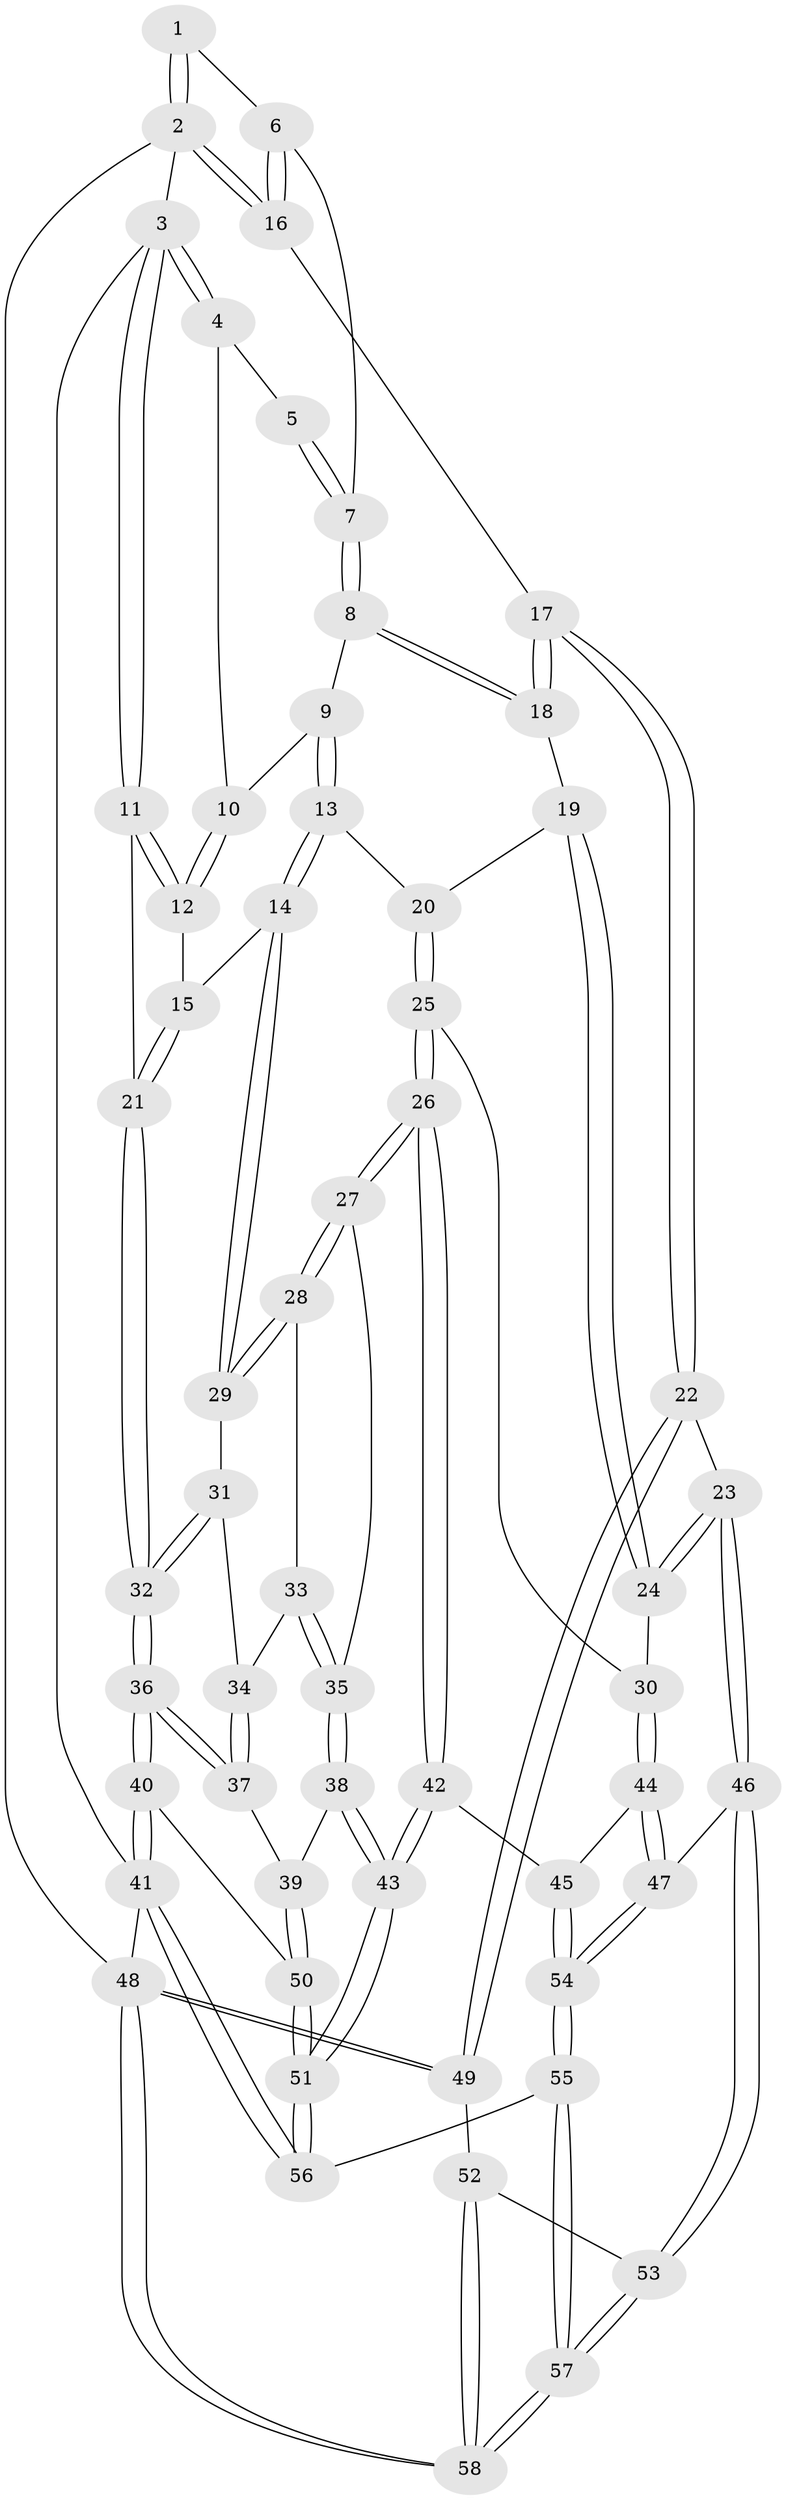 // coarse degree distribution, {3: 0.125, 9: 0.05, 4: 0.375, 5: 0.275, 6: 0.1, 7: 0.05, 2: 0.025}
// Generated by graph-tools (version 1.1) at 2025/21/03/04/25 18:21:07]
// undirected, 58 vertices, 142 edges
graph export_dot {
graph [start="1"]
  node [color=gray90,style=filled];
  1 [pos="+0.9799698407092045+0"];
  2 [pos="+1+0"];
  3 [pos="+0+0"];
  4 [pos="+0.3856415629282115+0"];
  5 [pos="+0.5473644439961515+0"];
  6 [pos="+0.7821701447263271+0.19137500746373914"];
  7 [pos="+0.7359135529587854+0.21748462446577532"];
  8 [pos="+0.7332260452015256+0.22137656832543445"];
  9 [pos="+0.41266694441293555+0.1075016101034143"];
  10 [pos="+0.3674175196234458+0.039628034628652074"];
  11 [pos="+0+0.16121207013315222"];
  12 [pos="+0.2300909367814925+0.16658999759801138"];
  13 [pos="+0.4649671836018744+0.39683693212534776"];
  14 [pos="+0.3477533139975807+0.44651240719064816"];
  15 [pos="+0.26310949611355494+0.3819800333726297"];
  16 [pos="+1+0.23851544022492754"];
  17 [pos="+1+0.5381822069518565"];
  18 [pos="+0.700131342630721+0.33661266546021235"];
  19 [pos="+0.6456879633980324+0.39087576829056153"];
  20 [pos="+0.6053674728590682+0.41555405113801147"];
  21 [pos="+0+0.3977426353035279"];
  22 [pos="+1+0.6307423005470252"];
  23 [pos="+1+0.6434277509550953"];
  24 [pos="+0.8670544226086029+0.6295095423905004"];
  25 [pos="+0.6169378904260914+0.6169029841682033"];
  26 [pos="+0.464644809747522+0.701370540414916"];
  27 [pos="+0.436520123820837+0.6753102616462804"];
  28 [pos="+0.3893824556435617+0.6116365948964065"];
  29 [pos="+0.3428533762585035+0.46301249509424924"];
  30 [pos="+0.681033730133048+0.6812314324606861"];
  31 [pos="+0.26115392031166856+0.5378494216606863"];
  32 [pos="+0+0.5851220675010413"];
  33 [pos="+0.32600513745450604+0.6627088920586697"];
  34 [pos="+0.23167017989548558+0.6436121036338022"];
  35 [pos="+0.2898704093849359+0.7312662529065369"];
  36 [pos="+0+0.674195463018956"];
  37 [pos="+0.19422552003584986+0.718149246370317"];
  38 [pos="+0.26746236314188876+0.7535930185244162"];
  39 [pos="+0.21387824661361973+0.7381023792718479"];
  40 [pos="+0+0.7717465455288753"];
  41 [pos="+0+1"];
  42 [pos="+0.45696016048786553+0.7860063499787161"];
  43 [pos="+0.3565813623410418+0.8389019185965145"];
  44 [pos="+0.6857628879402263+0.8455427842586548"];
  45 [pos="+0.5248827516735554+0.8396440486073077"];
  46 [pos="+0.7131172226544162+0.8742837089091839"];
  47 [pos="+0.6919161888040022+0.8528441332019284"];
  48 [pos="+1+1"];
  49 [pos="+1+0.783621501329596"];
  50 [pos="+0.1690058042605756+0.9463362606170712"];
  51 [pos="+0.27584914893120227+1"];
  52 [pos="+0.9958607488610655+0.8672827942383103"];
  53 [pos="+0.7518893471947526+0.959912447971345"];
  54 [pos="+0.4822991616466034+1"];
  55 [pos="+0.3971723294664103+1"];
  56 [pos="+0.31520213996119667+1"];
  57 [pos="+0.7208601535064425+1"];
  58 [pos="+0.774499984013047+1"];
  1 -- 2;
  1 -- 2;
  1 -- 6;
  2 -- 3;
  2 -- 16;
  2 -- 16;
  2 -- 48;
  3 -- 4;
  3 -- 4;
  3 -- 11;
  3 -- 11;
  3 -- 41;
  4 -- 5;
  4 -- 10;
  5 -- 7;
  5 -- 7;
  6 -- 7;
  6 -- 16;
  6 -- 16;
  7 -- 8;
  7 -- 8;
  8 -- 9;
  8 -- 18;
  8 -- 18;
  9 -- 10;
  9 -- 13;
  9 -- 13;
  10 -- 12;
  10 -- 12;
  11 -- 12;
  11 -- 12;
  11 -- 21;
  12 -- 15;
  13 -- 14;
  13 -- 14;
  13 -- 20;
  14 -- 15;
  14 -- 29;
  14 -- 29;
  15 -- 21;
  15 -- 21;
  16 -- 17;
  17 -- 18;
  17 -- 18;
  17 -- 22;
  17 -- 22;
  18 -- 19;
  19 -- 20;
  19 -- 24;
  19 -- 24;
  20 -- 25;
  20 -- 25;
  21 -- 32;
  21 -- 32;
  22 -- 23;
  22 -- 49;
  22 -- 49;
  23 -- 24;
  23 -- 24;
  23 -- 46;
  23 -- 46;
  24 -- 30;
  25 -- 26;
  25 -- 26;
  25 -- 30;
  26 -- 27;
  26 -- 27;
  26 -- 42;
  26 -- 42;
  27 -- 28;
  27 -- 28;
  27 -- 35;
  28 -- 29;
  28 -- 29;
  28 -- 33;
  29 -- 31;
  30 -- 44;
  30 -- 44;
  31 -- 32;
  31 -- 32;
  31 -- 34;
  32 -- 36;
  32 -- 36;
  33 -- 34;
  33 -- 35;
  33 -- 35;
  34 -- 37;
  34 -- 37;
  35 -- 38;
  35 -- 38;
  36 -- 37;
  36 -- 37;
  36 -- 40;
  36 -- 40;
  37 -- 39;
  38 -- 39;
  38 -- 43;
  38 -- 43;
  39 -- 50;
  39 -- 50;
  40 -- 41;
  40 -- 41;
  40 -- 50;
  41 -- 56;
  41 -- 56;
  41 -- 48;
  42 -- 43;
  42 -- 43;
  42 -- 45;
  43 -- 51;
  43 -- 51;
  44 -- 45;
  44 -- 47;
  44 -- 47;
  45 -- 54;
  45 -- 54;
  46 -- 47;
  46 -- 53;
  46 -- 53;
  47 -- 54;
  47 -- 54;
  48 -- 49;
  48 -- 49;
  48 -- 58;
  48 -- 58;
  49 -- 52;
  50 -- 51;
  50 -- 51;
  51 -- 56;
  51 -- 56;
  52 -- 53;
  52 -- 58;
  52 -- 58;
  53 -- 57;
  53 -- 57;
  54 -- 55;
  54 -- 55;
  55 -- 56;
  55 -- 57;
  55 -- 57;
  57 -- 58;
  57 -- 58;
}
